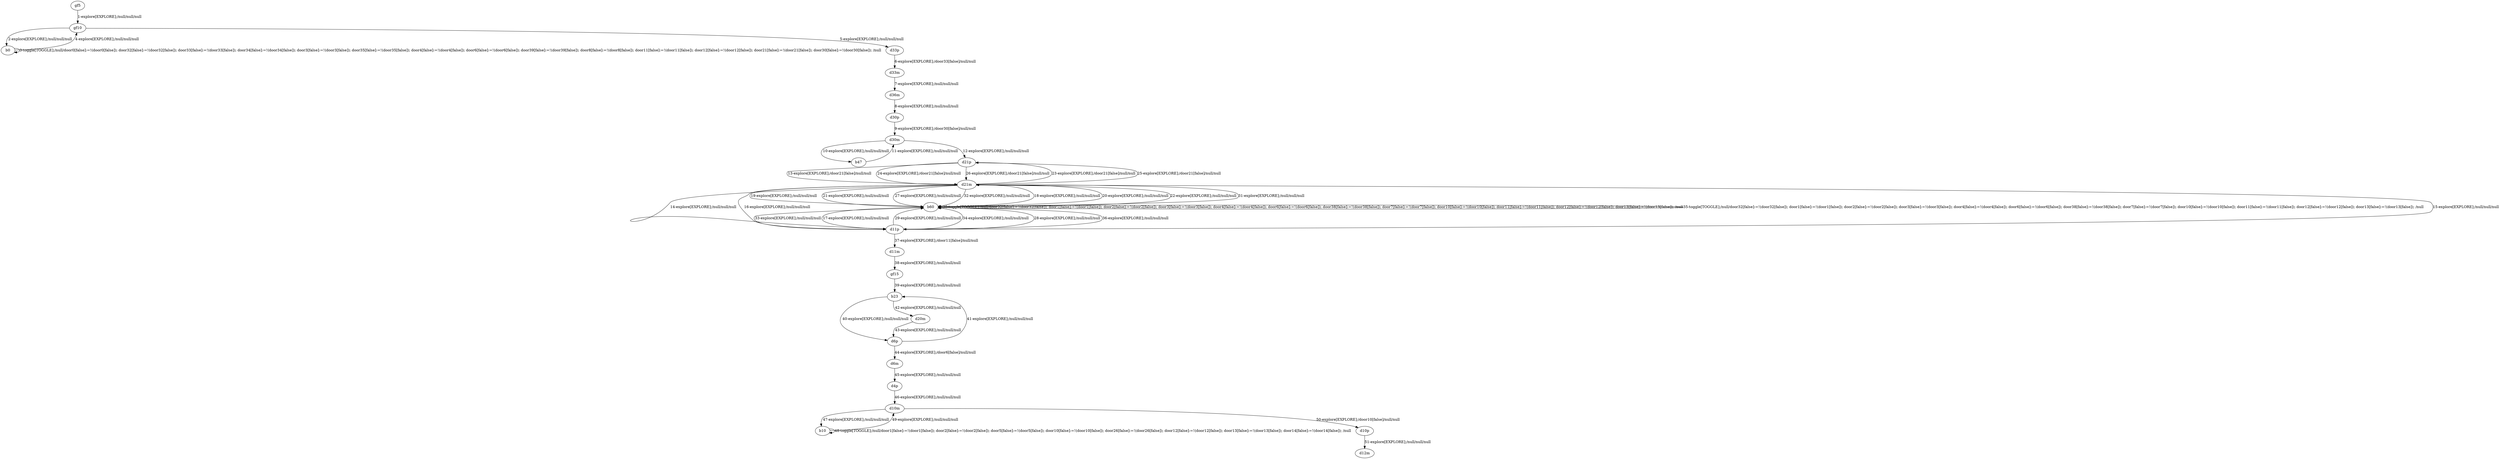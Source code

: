 # Total number of goals covered by this test: 1
# d10p --> d12m

digraph g {
"gf5" -> "gf10" [label = "1-explore[EXPLORE];/null/null/null"];
"gf10" -> "b0" [label = "2-explore[EXPLORE];/null/null/null"];
"b0" -> "b0" [label = "3-toggle[TOGGLE];/null/door0[false]:=!(door0[false]); door32[false]:=!(door32[false]); door33[false]:=!(door33[false]); door34[false]:=!(door34[false]); door3[false]:=!(door3[false]); door35[false]:=!(door35[false]); door4[false]:=!(door4[false]); door6[false]:=!(door6[false]); door39[false]:=!(door39[false]); door8[false]:=!(door8[false]); door11[false]:=!(door11[false]); door12[false]:=!(door12[false]); door21[false]:=!(door21[false]); door30[false]:=!(door30[false]); /null"];
"b0" -> "gf10" [label = "4-explore[EXPLORE];/null/null/null"];
"gf10" -> "d33p" [label = "5-explore[EXPLORE];/null/null/null"];
"d33p" -> "d33m" [label = "6-explore[EXPLORE];/door33[false]/null/null"];
"d33m" -> "d36m" [label = "7-explore[EXPLORE];/null/null/null"];
"d36m" -> "d30p" [label = "8-explore[EXPLORE];/null/null/null"];
"d30p" -> "d30m" [label = "9-explore[EXPLORE];/door30[false]/null/null"];
"d30m" -> "b47" [label = "10-explore[EXPLORE];/null/null/null"];
"b47" -> "d30m" [label = "11-explore[EXPLORE];/null/null/null"];
"d30m" -> "d21p" [label = "12-explore[EXPLORE];/null/null/null"];
"d21p" -> "d21m" [label = "13-explore[EXPLORE];/door21[false]/null/null"];
"d21m" -> "d11p" [label = "14-explore[EXPLORE];/null/null/null"];
"d11p" -> "d21m" [label = "15-explore[EXPLORE];/null/null/null"];
"d21m" -> "d11p" [label = "16-explore[EXPLORE];/null/null/null"];
"d11p" -> "b60" [label = "17-explore[EXPLORE];/null/null/null"];
"b60" -> "d21m" [label = "18-explore[EXPLORE];/null/null/null"];
"d21m" -> "b60" [label = "19-explore[EXPLORE];/null/null/null"];
"b60" -> "d21m" [label = "20-explore[EXPLORE];/null/null/null"];
"d21m" -> "b60" [label = "21-explore[EXPLORE];/null/null/null"];
"b60" -> "d21m" [label = "22-explore[EXPLORE];/null/null/null"];
"d21m" -> "d21p" [label = "23-explore[EXPLORE];/door21[false]/null/null"];
"d21p" -> "d21m" [label = "24-explore[EXPLORE];/door21[false]/null/null"];
"d21m" -> "d21p" [label = "25-explore[EXPLORE];/door21[false]/null/null"];
"d21p" -> "d21m" [label = "26-explore[EXPLORE];/door21[false]/null/null"];
"d21m" -> "b60" [label = "27-explore[EXPLORE];/null/null/null"];
"b60" -> "d11p" [label = "28-explore[EXPLORE];/null/null/null"];
"d11p" -> "b60" [label = "29-explore[EXPLORE];/null/null/null"];
"b60" -> "b60" [label = "30-toggle[TOGGLE];/null/door32[false]:=!(door32[false]); door1[false]:=!(door1[false]); door2[false]:=!(door2[false]); door3[false]:=!(door3[false]); door4[false]:=!(door4[false]); door6[false]:=!(door6[false]); door38[false]:=!(door38[false]); door7[false]:=!(door7[false]); door10[false]:=!(door10[false]); door11[false]:=!(door11[false]); door12[false]:=!(door12[false]); door13[false]:=!(door13[false]); /null"];
"b60" -> "d21m" [label = "31-explore[EXPLORE];/null/null/null"];
"d21m" -> "b60" [label = "32-explore[EXPLORE];/null/null/null"];
"b60" -> "d11p" [label = "33-explore[EXPLORE];/null/null/null"];
"d11p" -> "b60" [label = "34-explore[EXPLORE];/null/null/null"];
"b60" -> "b60" [label = "35-toggle[TOGGLE];/null/door32[false]:=!(door32[false]); door1[false]:=!(door1[false]); door2[false]:=!(door2[false]); door3[false]:=!(door3[false]); door4[false]:=!(door4[false]); door6[false]:=!(door6[false]); door38[false]:=!(door38[false]); door7[false]:=!(door7[false]); door10[false]:=!(door10[false]); door11[false]:=!(door11[false]); door12[false]:=!(door12[false]); door13[false]:=!(door13[false]); /null"];
"b60" -> "d11p" [label = "36-explore[EXPLORE];/null/null/null"];
"d11p" -> "d11m" [label = "37-explore[EXPLORE];/door11[false]/null/null"];
"d11m" -> "gf15" [label = "38-explore[EXPLORE];/null/null/null"];
"gf15" -> "b23" [label = "39-explore[EXPLORE];/null/null/null"];
"b23" -> "d6p" [label = "40-explore[EXPLORE];/null/null/null"];
"d6p" -> "b23" [label = "41-explore[EXPLORE];/null/null/null"];
"b23" -> "d20m" [label = "42-explore[EXPLORE];/null/null/null"];
"d20m" -> "d6p" [label = "43-explore[EXPLORE];/null/null/null"];
"d6p" -> "d6m" [label = "44-explore[EXPLORE];/door6[false]/null/null"];
"d6m" -> "d4p" [label = "45-explore[EXPLORE];/null/null/null"];
"d4p" -> "d10m" [label = "46-explore[EXPLORE];/null/null/null"];
"d10m" -> "b10" [label = "47-explore[EXPLORE];/null/null/null"];
"b10" -> "b10" [label = "48-toggle[TOGGLE];/null/door1[false]:=!(door1[false]); door2[false]:=!(door2[false]); door5[false]:=!(door5[false]); door10[false]:=!(door10[false]); door26[false]:=!(door26[false]); door12[false]:=!(door12[false]); door13[false]:=!(door13[false]); door14[false]:=!(door14[false]); /null"];
"b10" -> "d10m" [label = "49-explore[EXPLORE];/null/null/null"];
"d10m" -> "d10p" [label = "50-explore[EXPLORE];/door10[false]/null/null"];
"d10p" -> "d12m" [label = "51-explore[EXPLORE];/null/null/null"];
}